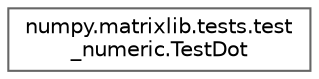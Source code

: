 digraph "Graphical Class Hierarchy"
{
 // LATEX_PDF_SIZE
  bgcolor="transparent";
  edge [fontname=Helvetica,fontsize=10,labelfontname=Helvetica,labelfontsize=10];
  node [fontname=Helvetica,fontsize=10,shape=box,height=0.2,width=0.4];
  rankdir="LR";
  Node0 [id="Node000000",label="numpy.matrixlib.tests.test\l_numeric.TestDot",height=0.2,width=0.4,color="grey40", fillcolor="white", style="filled",URL="$dd/d4a/classnumpy_1_1matrixlib_1_1tests_1_1test__numeric_1_1TestDot.html",tooltip=" "];
}
